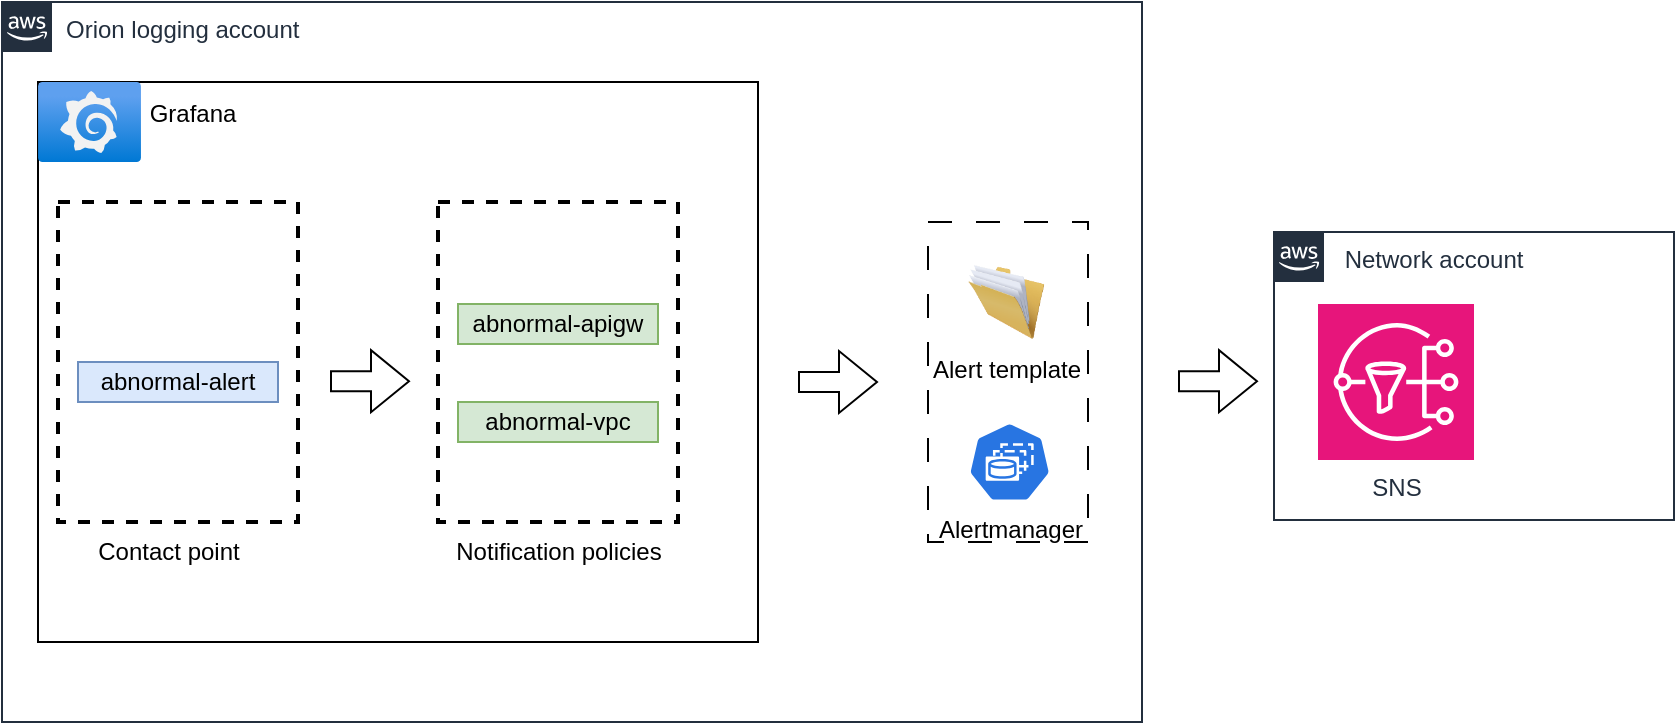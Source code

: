 <mxfile version="24.8.2" pages="2">
  <diagram name="第 1 页" id="bHe5YImh7ez7wOxQgxW9">
    <mxGraphModel dx="1038" dy="928" grid="0" gridSize="10" guides="1" tooltips="1" connect="1" arrows="1" fold="1" page="1" pageScale="1" pageWidth="1169" pageHeight="827" math="0" shadow="0">
      <root>
        <mxCell id="0" />
        <mxCell id="1" parent="0" />
        <mxCell id="HK45Kl5_RAtIdjN0a8UV-14" value="" style="rounded=0;whiteSpace=wrap;html=1;fillColor=none;dashed=1;strokeWidth=2;" vertex="1" parent="1">
          <mxGeometry x="42" y="117" width="120" height="160" as="geometry" />
        </mxCell>
        <mxCell id="HK45Kl5_RAtIdjN0a8UV-4" value="" style="rounded=0;whiteSpace=wrap;html=1;fillColor=none;" vertex="1" parent="1">
          <mxGeometry x="32" y="57" width="360" height="280" as="geometry" />
        </mxCell>
        <mxCell id="HK45Kl5_RAtIdjN0a8UV-3" value="" style="image;aspect=fixed;html=1;points=[];align=center;fontSize=12;image=img/lib/azure2/other/Grafana.svg;" vertex="1" parent="1">
          <mxGeometry x="32" y="57" width="51.52" height="40" as="geometry" />
        </mxCell>
        <mxCell id="HK45Kl5_RAtIdjN0a8UV-10" value="" style="shape=flexArrow;endArrow=classic;html=1;rounded=0;" edge="1" parent="1">
          <mxGeometry width="50" height="50" relative="1" as="geometry">
            <mxPoint x="602" y="206.6" as="sourcePoint" />
            <mxPoint x="642" y="206.6" as="targetPoint" />
          </mxGeometry>
        </mxCell>
        <mxCell id="HK45Kl5_RAtIdjN0a8UV-12" value="abnormal-alert" style="rounded=0;whiteSpace=wrap;html=1;fillColor=#dae8fc;strokeColor=#6c8ebf;" vertex="1" parent="1">
          <mxGeometry x="52" y="197" width="100" height="20" as="geometry" />
        </mxCell>
        <mxCell id="HK45Kl5_RAtIdjN0a8UV-15" value="Contact point" style="text;html=1;align=center;verticalAlign=middle;resizable=0;points=[];autosize=1;strokeColor=none;fillColor=none;" vertex="1" parent="1">
          <mxGeometry x="52" y="277" width="90" height="30" as="geometry" />
        </mxCell>
        <mxCell id="HK45Kl5_RAtIdjN0a8UV-16" value="" style="rounded=0;whiteSpace=wrap;html=1;fillColor=none;dashed=1;strokeWidth=2;" vertex="1" parent="1">
          <mxGeometry x="232" y="117" width="120" height="160" as="geometry" />
        </mxCell>
        <mxCell id="HK45Kl5_RAtIdjN0a8UV-17" value="Notification policies" style="text;html=1;align=center;verticalAlign=middle;resizable=0;points=[];autosize=1;strokeColor=none;fillColor=none;" vertex="1" parent="1">
          <mxGeometry x="227" y="277" width="130" height="30" as="geometry" />
        </mxCell>
        <mxCell id="HK45Kl5_RAtIdjN0a8UV-18" value="" style="shape=flexArrow;endArrow=classic;html=1;rounded=0;" edge="1" parent="1">
          <mxGeometry width="50" height="50" relative="1" as="geometry">
            <mxPoint x="178" y="206.6" as="sourcePoint" />
            <mxPoint x="218" y="206.6" as="targetPoint" />
          </mxGeometry>
        </mxCell>
        <mxCell id="HK45Kl5_RAtIdjN0a8UV-19" value="SNS" style="sketch=0;points=[[0,0,0],[0.25,0,0],[0.5,0,0],[0.75,0,0],[1,0,0],[0,1,0],[0.25,1,0],[0.5,1,0],[0.75,1,0],[1,1,0],[0,0.25,0],[0,0.5,0],[0,0.75,0],[1,0.25,0],[1,0.5,0],[1,0.75,0]];outlineConnect=0;fontColor=#232F3E;fillColor=#E7157B;strokeColor=#ffffff;dashed=0;verticalLabelPosition=bottom;verticalAlign=top;align=center;html=1;fontSize=12;fontStyle=0;aspect=fixed;shape=mxgraph.aws4.resourceIcon;resIcon=mxgraph.aws4.sns;" vertex="1" parent="1">
          <mxGeometry x="672" y="168" width="78" height="78" as="geometry" />
        </mxCell>
        <mxCell id="HK45Kl5_RAtIdjN0a8UV-20" value="&amp;nbsp;Network account" style="points=[[0,0],[0.25,0],[0.5,0],[0.75,0],[1,0],[1,0.25],[1,0.5],[1,0.75],[1,1],[0.75,1],[0.5,1],[0.25,1],[0,1],[0,0.75],[0,0.5],[0,0.25]];outlineConnect=0;gradientColor=none;html=1;whiteSpace=wrap;fontSize=12;fontStyle=0;container=1;pointerEvents=0;collapsible=0;recursiveResize=0;shape=mxgraph.aws4.group;grIcon=mxgraph.aws4.group_aws_cloud_alt;strokeColor=#232F3E;fillColor=none;verticalAlign=top;align=left;spacingLeft=30;fontColor=#232F3E;dashed=0;" vertex="1" parent="1">
          <mxGeometry x="650" y="132" width="200" height="144" as="geometry" />
        </mxCell>
        <mxCell id="HK45Kl5_RAtIdjN0a8UV-21" value="Orion logging account" style="points=[[0,0],[0.25,0],[0.5,0],[0.75,0],[1,0],[1,0.25],[1,0.5],[1,0.75],[1,1],[0.75,1],[0.5,1],[0.25,1],[0,1],[0,0.75],[0,0.5],[0,0.25]];outlineConnect=0;gradientColor=none;html=1;whiteSpace=wrap;fontSize=12;fontStyle=0;container=1;pointerEvents=0;collapsible=0;recursiveResize=0;shape=mxgraph.aws4.group;grIcon=mxgraph.aws4.group_aws_cloud_alt;strokeColor=#232F3E;fillColor=none;verticalAlign=top;align=left;spacingLeft=30;fontColor=#232F3E;dashed=0;" vertex="1" parent="1">
          <mxGeometry x="14" y="17" width="570" height="360" as="geometry" />
        </mxCell>
        <mxCell id="HK45Kl5_RAtIdjN0a8UV-8" value="" style="rounded=0;whiteSpace=wrap;html=1;fillColor=none;dashed=1;dashPattern=12 12;" vertex="1" parent="HK45Kl5_RAtIdjN0a8UV-21">
          <mxGeometry x="463" y="110" width="80" height="160" as="geometry" />
        </mxCell>
        <mxCell id="HK45Kl5_RAtIdjN0a8UV-6" value="Alertmanager" style="aspect=fixed;sketch=0;html=1;dashed=0;whitespace=wrap;verticalLabelPosition=bottom;verticalAlign=top;fillColor=#2875E2;strokeColor=#ffffff;points=[[0.005,0.63,0],[0.1,0.2,0],[0.9,0.2,0],[0.5,0,0],[0.995,0.63,0],[0.72,0.99,0],[0.5,1,0],[0.28,0.99,0]];shape=mxgraph.kubernetes.icon2;prIcon=sts" vertex="1" parent="HK45Kl5_RAtIdjN0a8UV-21">
          <mxGeometry x="483" y="210" width="41.67" height="40" as="geometry" />
        </mxCell>
        <mxCell id="HK45Kl5_RAtIdjN0a8UV-7" value="Alert template" style="image;html=1;image=img/lib/clip_art/general/Full_Folder_128x128.png" vertex="1" parent="HK45Kl5_RAtIdjN0a8UV-21">
          <mxGeometry x="483" y="130" width="38.33" height="40" as="geometry" />
        </mxCell>
        <mxCell id="HK45Kl5_RAtIdjN0a8UV-9" value="" style="shape=flexArrow;endArrow=classic;html=1;rounded=0;" edge="1" parent="HK45Kl5_RAtIdjN0a8UV-21">
          <mxGeometry width="50" height="50" relative="1" as="geometry">
            <mxPoint x="398" y="190" as="sourcePoint" />
            <mxPoint x="438" y="190" as="targetPoint" />
          </mxGeometry>
        </mxCell>
        <mxCell id="HK45Kl5_RAtIdjN0a8UV-23" value="abnormal-vpc" style="rounded=0;whiteSpace=wrap;html=1;fillColor=#d5e8d4;strokeColor=#82b366;" vertex="1" parent="HK45Kl5_RAtIdjN0a8UV-21">
          <mxGeometry x="228" y="200" width="100" height="20" as="geometry" />
        </mxCell>
        <mxCell id="HK45Kl5_RAtIdjN0a8UV-11" value="Grafana" style="text;html=1;align=center;verticalAlign=middle;resizable=0;points=[];autosize=1;strokeColor=none;fillColor=none;" vertex="1" parent="HK45Kl5_RAtIdjN0a8UV-21">
          <mxGeometry x="60" y="41" width="70" height="30" as="geometry" />
        </mxCell>
        <mxCell id="HK45Kl5_RAtIdjN0a8UV-22" value="abnormal-apigw" style="rounded=0;whiteSpace=wrap;html=1;fillColor=#d5e8d4;strokeColor=#82b366;" vertex="1" parent="1">
          <mxGeometry x="242" y="168" width="100" height="20" as="geometry" />
        </mxCell>
      </root>
    </mxGraphModel>
  </diagram>
  <diagram id="vI1YSkzat5P6jRGyHJiB" name="cll_tgw">
    <mxGraphModel dx="928" dy="831" grid="1" gridSize="10" guides="1" tooltips="1" connect="1" arrows="1" fold="1" page="1" pageScale="1" pageWidth="1169" pageHeight="827" math="0" shadow="0">
      <root>
        <mxCell id="0" />
        <mxCell id="1" parent="0" />
        <mxCell id="sHTxUgN6t5W63TK-1FjR-29" style="edgeStyle=none;curved=0;rounded=1;orthogonalLoop=1;jettySize=auto;html=1;exitX=1;exitY=0.5;exitDx=0;exitDy=0;entryX=0.5;entryY=0;entryDx=0;entryDy=0;fontSize=12;startSize=8;endSize=8;startArrow=classic;startFill=1;fillColor=#ffe6cc;strokeColor=#000000;strokeWidth=2;" edge="1" parent="1" source="sHTxUgN6t5W63TK-1FjR-24" target="sHTxUgN6t5W63TK-1FjR-10">
          <mxGeometry relative="1" as="geometry">
            <Array as="points">
              <mxPoint x="465" y="405" />
            </Array>
          </mxGeometry>
        </mxCell>
        <mxCell id="sHTxUgN6t5W63TK-1FjR-24" value="" style="rounded=0;whiteSpace=wrap;html=1;" vertex="1" parent="1">
          <mxGeometry x="300" y="370" width="140" height="70" as="geometry" />
        </mxCell>
        <mxCell id="sHTxUgN6t5W63TK-1FjR-1" value="AWS Cloud cn-north-1" style="points=[[0,0],[0.25,0],[0.5,0],[0.75,0],[1,0],[1,0.25],[1,0.5],[1,0.75],[1,1],[0.75,1],[0.5,1],[0.25,1],[0,1],[0,0.75],[0,0.5],[0,0.25]];outlineConnect=0;gradientColor=none;html=1;whiteSpace=wrap;fontSize=12;fontStyle=0;container=1;pointerEvents=0;collapsible=0;recursiveResize=0;shape=mxgraph.aws4.group;grIcon=mxgraph.aws4.group_aws_cloud_alt;strokeColor=#232F3E;fillColor=none;verticalAlign=top;align=left;spacingLeft=30;fontColor=#232F3E;dashed=0;" vertex="1" parent="1">
          <mxGeometry x="40" y="160" width="200" height="480" as="geometry" />
        </mxCell>
        <mxCell id="sHTxUgN6t5W63TK-1FjR-14" value="VPC" style="points=[[0,0],[0.25,0],[0.5,0],[0.75,0],[1,0],[1,0.25],[1,0.5],[1,0.75],[1,1],[0.75,1],[0.5,1],[0.25,1],[0,1],[0,0.75],[0,0.5],[0,0.25]];outlineConnect=0;gradientColor=none;html=1;whiteSpace=wrap;fontSize=12;fontStyle=0;container=1;pointerEvents=0;collapsible=0;recursiveResize=0;shape=mxgraph.aws4.group;grIcon=mxgraph.aws4.group_vpc2;strokeColor=#8C4FFF;fillColor=none;verticalAlign=top;align=left;spacingLeft=30;fontColor=#AAB7B8;dashed=0;" vertex="1" parent="sHTxUgN6t5W63TK-1FjR-1">
          <mxGeometry x="35" y="330" width="130" height="130" as="geometry" />
        </mxCell>
        <mxCell id="sHTxUgN6t5W63TK-1FjR-62" value="EKS" style="sketch=0;points=[[0,0,0],[0.25,0,0],[0.5,0,0],[0.75,0,0],[1,0,0],[0,1,0],[0.25,1,0],[0.5,1,0],[0.75,1,0],[1,1,0],[0,0.25,0],[0,0.5,0],[0,0.75,0],[1,0.25,0],[1,0.5,0],[1,0.75,0]];outlineConnect=0;fontColor=#232F3E;fillColor=#ED7100;strokeColor=#ffffff;dashed=0;verticalLabelPosition=bottom;verticalAlign=top;align=center;html=1;fontSize=12;fontStyle=0;aspect=fixed;shape=mxgraph.aws4.resourceIcon;resIcon=mxgraph.aws4.eks;" vertex="1" parent="sHTxUgN6t5W63TK-1FjR-14">
          <mxGeometry x="45.5" y="50" width="39" height="39" as="geometry" />
        </mxCell>
        <mxCell id="sHTxUgN6t5W63TK-1FjR-15" value="VPC" style="points=[[0,0],[0.25,0],[0.5,0],[0.75,0],[1,0],[1,0.25],[1,0.5],[1,0.75],[1,1],[0.75,1],[0.5,1],[0.25,1],[0,1],[0,0.75],[0,0.5],[0,0.25]];outlineConnect=0;gradientColor=none;html=1;whiteSpace=wrap;fontSize=12;fontStyle=0;container=1;pointerEvents=0;collapsible=0;recursiveResize=0;shape=mxgraph.aws4.group;grIcon=mxgraph.aws4.group_vpc2;strokeColor=#8C4FFF;fillColor=none;verticalAlign=top;align=left;spacingLeft=30;fontColor=#AAB7B8;dashed=0;" vertex="1" parent="sHTxUgN6t5W63TK-1FjR-1">
          <mxGeometry x="35" y="180" width="130" height="130" as="geometry" />
        </mxCell>
        <mxCell id="sHTxUgN6t5W63TK-1FjR-61" value="EKS" style="sketch=0;points=[[0,0,0],[0.25,0,0],[0.5,0,0],[0.75,0,0],[1,0,0],[0,1,0],[0.25,1,0],[0.5,1,0],[0.75,1,0],[1,1,0],[0,0.25,0],[0,0.5,0],[0,0.75,0],[1,0.25,0],[1,0.5,0],[1,0.75,0]];outlineConnect=0;fontColor=#232F3E;fillColor=#ED7100;strokeColor=#ffffff;dashed=0;verticalLabelPosition=bottom;verticalAlign=top;align=center;html=1;fontSize=12;fontStyle=0;aspect=fixed;shape=mxgraph.aws4.resourceIcon;resIcon=mxgraph.aws4.eks;" vertex="1" parent="sHTxUgN6t5W63TK-1FjR-15">
          <mxGeometry x="45.5" y="45.5" width="39" height="39" as="geometry" />
        </mxCell>
        <mxCell id="sHTxUgN6t5W63TK-1FjR-16" value="VPC" style="points=[[0,0],[0.25,0],[0.5,0],[0.75,0],[1,0],[1,0.25],[1,0.5],[1,0.75],[1,1],[0.75,1],[0.5,1],[0.25,1],[0,1],[0,0.75],[0,0.5],[0,0.25]];outlineConnect=0;gradientColor=none;html=1;whiteSpace=wrap;fontSize=12;fontStyle=0;container=1;pointerEvents=0;collapsible=0;recursiveResize=0;shape=mxgraph.aws4.group;grIcon=mxgraph.aws4.group_vpc2;strokeColor=#8C4FFF;fillColor=none;verticalAlign=top;align=left;spacingLeft=30;fontColor=#AAB7B8;dashed=0;" vertex="1" parent="sHTxUgN6t5W63TK-1FjR-1">
          <mxGeometry x="35" y="30" width="130" height="130" as="geometry" />
        </mxCell>
        <mxCell id="sHTxUgN6t5W63TK-1FjR-59" value="EKS" style="sketch=0;points=[[0,0,0],[0.25,0,0],[0.5,0,0],[0.75,0,0],[1,0,0],[0,1,0],[0.25,1,0],[0.5,1,0],[0.75,1,0],[1,1,0],[0,0.25,0],[0,0.5,0],[0,0.75,0],[1,0.25,0],[1,0.5,0],[1,0.75,0]];outlineConnect=0;fontColor=#232F3E;fillColor=#ED7100;strokeColor=#ffffff;dashed=0;verticalLabelPosition=bottom;verticalAlign=top;align=center;html=1;fontSize=12;fontStyle=0;aspect=fixed;shape=mxgraph.aws4.resourceIcon;resIcon=mxgraph.aws4.eks;" vertex="1" parent="sHTxUgN6t5W63TK-1FjR-16">
          <mxGeometry x="15" y="45.5" width="39" height="39" as="geometry" />
        </mxCell>
        <mxCell id="sHTxUgN6t5W63TK-1FjR-60" value="&lt;font style=&quot;font-size: 9px;&quot;&gt;EKS Connector&lt;/font&gt;" style="sketch=0;points=[[0,0,0],[0.25,0,0],[0.5,0,0],[0.75,0,0],[1,0,0],[0,1,0],[0.25,1,0],[0.5,1,0],[0.75,1,0],[1,1,0],[0,0.25,0],[0,0.5,0],[0,0.75,0],[1,0.25,0],[1,0.5,0],[1,0.75,0]];outlineConnect=0;fontColor=#232F3E;fillColor=#ED7100;strokeColor=#ffffff;dashed=0;verticalLabelPosition=bottom;verticalAlign=top;align=center;html=1;fontSize=12;fontStyle=0;aspect=fixed;shape=mxgraph.aws4.resourceIcon;resIcon=mxgraph.aws4.eks_cloud;" vertex="1" parent="sHTxUgN6t5W63TK-1FjR-16">
          <mxGeometry x="75" y="45.5" width="39" height="39" as="geometry" />
        </mxCell>
        <mxCell id="sHTxUgN6t5W63TK-1FjR-35" style="edgeStyle=none;curved=0;rounded=1;orthogonalLoop=1;jettySize=auto;html=1;exitX=0;exitY=0.5;exitDx=0;exitDy=0;entryX=0.5;entryY=1;entryDx=0;entryDy=0;fontSize=12;startSize=8;endSize=8;fillColor=#ffe6cc;strokeColor=#000000;strokeWidth=2;" edge="1" parent="1" source="sHTxUgN6t5W63TK-1FjR-2" target="sHTxUgN6t5W63TK-1FjR-10">
          <mxGeometry relative="1" as="geometry">
            <Array as="points">
              <mxPoint x="465" y="813" />
            </Array>
          </mxGeometry>
        </mxCell>
        <mxCell id="sHTxUgN6t5W63TK-1FjR-2" value="企业IDC" style="points=[[0,0],[0.25,0],[0.5,0],[0.75,0],[1,0],[1,0.25],[1,0.5],[1,0.75],[1,1],[0.75,1],[0.5,1],[0.25,1],[0,1],[0,0.75],[0,0.5],[0,0.25]];outlineConnect=0;gradientColor=none;html=1;whiteSpace=wrap;fontSize=12;fontStyle=0;container=1;pointerEvents=0;collapsible=0;recursiveResize=0;shape=mxgraph.aws4.group;grIcon=mxgraph.aws4.group_on_premise;strokeColor=#7D8998;fillColor=none;verticalAlign=top;align=left;spacingLeft=30;fontColor=#5A6C86;dashed=0;" vertex="1" parent="1">
          <mxGeometry x="680" y="750" width="130" height="125" as="geometry" />
        </mxCell>
        <mxCell id="sHTxUgN6t5W63TK-1FjR-4" style="edgeStyle=none;curved=1;rounded=0;orthogonalLoop=1;jettySize=auto;html=1;exitX=0.5;exitY=1;exitDx=0;exitDy=0;fontSize=12;startSize=8;endSize=8;" edge="1" parent="1" source="sHTxUgN6t5W63TK-1FjR-2" target="sHTxUgN6t5W63TK-1FjR-2">
          <mxGeometry relative="1" as="geometry" />
        </mxCell>
        <mxCell id="sHTxUgN6t5W63TK-1FjR-39" style="edgeStyle=none;curved=1;rounded=0;orthogonalLoop=1;jettySize=auto;html=1;fontSize=12;startSize=8;endSize=8;fillColor=#d5e8d4;strokeColor=#82b366;strokeWidth=2;" edge="1" parent="1" source="sHTxUgN6t5W63TK-1FjR-5">
          <mxGeometry relative="1" as="geometry">
            <mxPoint x="520" y="179.918" as="targetPoint" />
          </mxGeometry>
        </mxCell>
        <mxCell id="sHTxUgN6t5W63TK-1FjR-5" value="边端汇聚" style="points=[[0,0],[0.25,0],[0.5,0],[0.75,0],[1,0],[1,0.25],[1,0.5],[1,0.75],[1,1],[0.75,1],[0.5,1],[0.25,1],[0,1],[0,0.75],[0,0.5],[0,0.25]];outlineConnect=0;gradientColor=none;html=1;whiteSpace=wrap;fontSize=12;fontStyle=0;container=1;pointerEvents=0;collapsible=0;recursiveResize=0;shape=mxgraph.aws4.group;grIcon=mxgraph.aws4.group_on_premise;strokeColor=#7D8998;fillColor=none;verticalAlign=top;align=left;spacingLeft=30;fontColor=#5A6C86;dashed=0;" vertex="1" parent="1">
          <mxGeometry x="680" y="119" width="130" height="120" as="geometry" />
        </mxCell>
        <mxCell id="sHTxUgN6t5W63TK-1FjR-6" value="Office branch 1&amp;nbsp;" style="points=[[0,0],[0.25,0],[0.5,0],[0.75,0],[1,0],[1,0.25],[1,0.5],[1,0.75],[1,1],[0.75,1],[0.5,1],[0.25,1],[0,1],[0,0.75],[0,0.5],[0,0.25]];outlineConnect=0;gradientColor=none;html=1;whiteSpace=wrap;fontSize=12;fontStyle=0;container=1;pointerEvents=0;collapsible=0;recursiveResize=0;shape=mxgraph.aws4.group;grIcon=mxgraph.aws4.group_on_premise;strokeColor=#7D8998;fillColor=none;verticalAlign=top;align=left;spacingLeft=30;fontColor=#5A6C86;dashed=0;" vertex="1" parent="1">
          <mxGeometry x="680" y="271" width="130" height="120" as="geometry" />
        </mxCell>
        <mxCell id="sHTxUgN6t5W63TK-1FjR-33" value="小" style="text;html=1;align=center;verticalAlign=middle;resizable=0;points=[];autosize=1;strokeColor=none;fillColor=none;fontSize=16;" vertex="1" parent="sHTxUgN6t5W63TK-1FjR-6">
          <mxGeometry x="45" y="90" width="40" height="30" as="geometry" />
        </mxCell>
        <mxCell id="sHTxUgN6t5W63TK-1FjR-11" style="edgeStyle=none;curved=0;rounded=1;orthogonalLoop=1;jettySize=auto;html=1;entryX=1;entryY=0.5;entryDx=0;entryDy=0;fontSize=12;startSize=8;endSize=8;fillColor=#ffe6cc;strokeColor=#000000;strokeWidth=2;" edge="1" parent="1" source="sHTxUgN6t5W63TK-1FjR-7" target="sHTxUgN6t5W63TK-1FjR-10">
          <mxGeometry relative="1" as="geometry">
            <Array as="points">
              <mxPoint x="630" y="600" />
              <mxPoint x="580" y="655" />
            </Array>
          </mxGeometry>
        </mxCell>
        <mxCell id="sHTxUgN6t5W63TK-1FjR-7" value="Office branch 2" style="points=[[0,0],[0.25,0],[0.5,0],[0.75,0],[1,0],[1,0.25],[1,0.5],[1,0.75],[1,1],[0.75,1],[0.5,1],[0.25,1],[0,1],[0,0.75],[0,0.5],[0,0.25]];outlineConnect=0;gradientColor=none;html=1;whiteSpace=wrap;fontSize=12;fontStyle=0;container=1;pointerEvents=0;collapsible=0;recursiveResize=0;shape=mxgraph.aws4.group;grIcon=mxgraph.aws4.group_on_premise;strokeColor=#7D8998;fillColor=none;verticalAlign=top;align=left;spacingLeft=30;fontColor=#5A6C86;dashed=0;" vertex="1" parent="1">
          <mxGeometry x="680" y="434" width="130" height="120" as="geometry" />
        </mxCell>
        <mxCell id="sHTxUgN6t5W63TK-1FjR-31" value="大区" style="text;html=1;align=center;verticalAlign=middle;resizable=0;points=[];autosize=1;strokeColor=none;fillColor=none;fontSize=16;" vertex="1" parent="sHTxUgN6t5W63TK-1FjR-7">
          <mxGeometry x="35" y="90" width="60" height="30" as="geometry" />
        </mxCell>
        <mxCell id="sHTxUgN6t5W63TK-1FjR-12" style="edgeStyle=none;curved=1;rounded=0;orthogonalLoop=1;jettySize=auto;html=1;fontSize=12;startSize=8;endSize=8;entryX=1;entryY=0.5;entryDx=0;entryDy=0;fillColor=#ffe6cc;strokeColor=#000000;strokeWidth=2;" edge="1" parent="1" source="sHTxUgN6t5W63TK-1FjR-8" target="sHTxUgN6t5W63TK-1FjR-10">
          <mxGeometry relative="1" as="geometry">
            <mxPoint x="530" y="650" as="targetPoint" />
          </mxGeometry>
        </mxCell>
        <mxCell id="sHTxUgN6t5W63TK-1FjR-8" value="Office branch 3" style="points=[[0,0],[0.25,0],[0.5,0],[0.75,0],[1,0],[1,0.25],[1,0.5],[1,0.75],[1,1],[0.75,1],[0.5,1],[0.25,1],[0,1],[0,0.75],[0,0.5],[0,0.25]];outlineConnect=0;gradientColor=none;html=1;whiteSpace=wrap;fontSize=12;fontStyle=0;container=1;pointerEvents=0;collapsible=0;recursiveResize=0;shape=mxgraph.aws4.group;grIcon=mxgraph.aws4.group_on_premise;strokeColor=#7D8998;fillColor=none;verticalAlign=top;align=left;spacingLeft=30;fontColor=#5A6C86;dashed=0;" vertex="1" parent="1">
          <mxGeometry x="680" y="594" width="130" height="120" as="geometry" />
        </mxCell>
        <mxCell id="sHTxUgN6t5W63TK-1FjR-32" value="区域" style="text;html=1;align=center;verticalAlign=middle;resizable=0;points=[];autosize=1;strokeColor=none;fillColor=none;fontSize=16;" vertex="1" parent="sHTxUgN6t5W63TK-1FjR-8">
          <mxGeometry x="35" y="90" width="60" height="30" as="geometry" />
        </mxCell>
        <mxCell id="sHTxUgN6t5W63TK-1FjR-10" value="运营商机房" style="points=[[0,0],[0.25,0],[0.5,0],[0.75,0],[1,0],[1,0.25],[1,0.5],[1,0.75],[1,1],[0.75,1],[0.5,1],[0.25,1],[0,1],[0,0.75],[0,0.5],[0,0.25]];outlineConnect=0;gradientColor=none;html=1;whiteSpace=wrap;fontSize=12;fontStyle=0;container=1;pointerEvents=0;collapsible=0;recursiveResize=0;shape=mxgraph.aws4.group;grIcon=mxgraph.aws4.group_aws_cloud;strokeColor=#232F3E;fillColor=none;verticalAlign=top;align=left;spacingLeft=30;fontColor=#232F3E;dashed=0;" vertex="1" parent="1">
          <mxGeometry x="400" y="590" width="130" height="130" as="geometry" />
        </mxCell>
        <mxCell id="sHTxUgN6t5W63TK-1FjR-58" value="专线" style="text;html=1;align=center;verticalAlign=middle;resizable=0;points=[];autosize=1;strokeColor=none;fillColor=none;fontSize=16;" vertex="1" parent="sHTxUgN6t5W63TK-1FjR-10">
          <mxGeometry x="35" y="51" width="60" height="30" as="geometry" />
        </mxCell>
        <mxCell id="sHTxUgN6t5W63TK-1FjR-17" value="" style="sketch=0;points=[[0,0,0],[0.25,0,0],[0.5,0,0],[0.75,0,0],[1,0,0],[0,1,0],[0.25,1,0],[0.5,1,0],[0.75,1,0],[1,1,0],[0,0.25,0],[0,0.5,0],[0,0.75,0],[1,0.25,0],[1,0.5,0],[1,0.75,0]];outlineConnect=0;fontColor=#232F3E;fillColor=#8C4FFF;strokeColor=#ffffff;dashed=0;verticalLabelPosition=bottom;verticalAlign=top;align=center;html=1;fontSize=12;fontStyle=0;aspect=fixed;shape=mxgraph.aws4.resourceIcon;resIcon=mxgraph.aws4.transit_gateway;" vertex="1" parent="1">
          <mxGeometry x="320" y="385" width="40" height="40" as="geometry" />
        </mxCell>
        <mxCell id="sHTxUgN6t5W63TK-1FjR-22" value="" style="outlineConnect=0;dashed=0;verticalLabelPosition=bottom;verticalAlign=top;align=center;html=1;shape=mxgraph.aws3.vpc_peering;fillColor=#F58536;gradientColor=none;" vertex="1" parent="1">
          <mxGeometry x="380" y="385" width="40" height="40" as="geometry" />
        </mxCell>
        <mxCell id="sHTxUgN6t5W63TK-1FjR-23" value="/" style="text;html=1;align=center;verticalAlign=middle;resizable=0;points=[];autosize=1;strokeColor=none;fillColor=none;fontSize=16;" vertex="1" parent="1">
          <mxGeometry x="354" y="390" width="30" height="30" as="geometry" />
        </mxCell>
        <mxCell id="sHTxUgN6t5W63TK-1FjR-25" value="TGW/VGW" style="text;html=1;align=center;verticalAlign=middle;resizable=0;points=[];autosize=1;strokeColor=none;fillColor=none;fontSize=16;" vertex="1" parent="1">
          <mxGeometry x="319" y="440" width="100" height="30" as="geometry" />
        </mxCell>
        <mxCell id="sHTxUgN6t5W63TK-1FjR-26" style="edgeStyle=none;curved=0;rounded=1;orthogonalLoop=1;jettySize=auto;html=1;exitX=1;exitY=0.5;exitDx=0;exitDy=0;entryX=0.5;entryY=0;entryDx=0;entryDy=0;fontSize=12;startSize=8;endSize=8;fillColor=#ffe6cc;strokeColor=#000000;strokeWidth=2;" edge="1" parent="1" source="sHTxUgN6t5W63TK-1FjR-16" target="sHTxUgN6t5W63TK-1FjR-24">
          <mxGeometry relative="1" as="geometry">
            <Array as="points" />
          </mxGeometry>
        </mxCell>
        <mxCell id="sHTxUgN6t5W63TK-1FjR-27" style="edgeStyle=none;curved=1;rounded=0;orthogonalLoop=1;jettySize=auto;html=1;exitX=1;exitY=0.5;exitDx=0;exitDy=0;entryX=0;entryY=0.5;entryDx=0;entryDy=0;fontSize=12;startSize=8;endSize=8;fillColor=#ffe6cc;strokeColor=#000000;strokeWidth=2;" edge="1" parent="1" source="sHTxUgN6t5W63TK-1FjR-15" target="sHTxUgN6t5W63TK-1FjR-24">
          <mxGeometry relative="1" as="geometry" />
        </mxCell>
        <mxCell id="sHTxUgN6t5W63TK-1FjR-28" style="edgeStyle=none;curved=0;rounded=1;orthogonalLoop=1;jettySize=auto;html=1;exitX=1;exitY=0.5;exitDx=0;exitDy=0;entryX=0.5;entryY=1.067;entryDx=0;entryDy=0;entryPerimeter=0;fontSize=12;startSize=8;endSize=8;fillColor=#ffe6cc;strokeColor=#000000;strokeWidth=2;" edge="1" parent="1" source="sHTxUgN6t5W63TK-1FjR-14" target="sHTxUgN6t5W63TK-1FjR-25">
          <mxGeometry relative="1" as="geometry">
            <Array as="points">
              <mxPoint x="370" y="555" />
            </Array>
          </mxGeometry>
        </mxCell>
        <mxCell id="sHTxUgN6t5W63TK-1FjR-36" value="ALB" style="text;html=1;align=center;verticalAlign=middle;resizable=0;points=[];autosize=1;strokeColor=none;fillColor=none;fontSize=16;" vertex="1" parent="1">
          <mxGeometry x="475" y="209" width="50" height="30" as="geometry" />
        </mxCell>
        <mxCell id="sHTxUgN6t5W63TK-1FjR-40" style="edgeStyle=none;curved=0;rounded=1;orthogonalLoop=1;jettySize=auto;html=1;entryX=0.75;entryY=0;entryDx=0;entryDy=0;fontSize=12;startSize=8;endSize=8;fillColor=#d5e8d4;strokeColor=#82b366;strokeWidth=2;" edge="1" parent="1" target="sHTxUgN6t5W63TK-1FjR-24">
          <mxGeometry relative="1" as="geometry">
            <mxPoint x="480" y="180" as="sourcePoint" />
            <Array as="points">
              <mxPoint x="405" y="180" />
            </Array>
          </mxGeometry>
        </mxCell>
        <mxCell id="sHTxUgN6t5W63TK-1FjR-41" value="" style="sketch=0;outlineConnect=0;fontColor=#232F3E;gradientColor=none;fillColor=#8C4FFF;strokeColor=none;dashed=0;verticalLabelPosition=bottom;verticalAlign=top;align=center;html=1;fontSize=12;fontStyle=0;aspect=fixed;pointerEvents=1;shape=mxgraph.aws4.network_load_balancer;" vertex="1" parent="1">
          <mxGeometry x="480.5" y="160" width="39" height="39" as="geometry" />
        </mxCell>
        <mxCell id="sHTxUgN6t5W63TK-1FjR-45" style="edgeStyle=none;curved=0;rounded=1;orthogonalLoop=1;jettySize=auto;html=1;entryX=1;entryY=0.25;entryDx=0;entryDy=0;fontSize=12;startSize=8;endSize=8;dashed=1;dashPattern=8 8;startArrow=oval;startFill=1;fillColor=#f8cecc;strokeColor=#b85450;strokeWidth=2;" edge="1" parent="1" source="sHTxUgN6t5W63TK-1FjR-42" target="sHTxUgN6t5W63TK-1FjR-16">
          <mxGeometry relative="1" as="geometry">
            <Array as="points">
              <mxPoint x="369" y="223" />
            </Array>
          </mxGeometry>
        </mxCell>
        <mxCell id="sHTxUgN6t5W63TK-1FjR-42" value="" style="sketch=0;points=[[0,0,0],[0.25,0,0],[0.5,0,0],[0.75,0,0],[1,0,0],[0,1,0],[0.25,1,0],[0.5,1,0],[0.75,1,0],[1,1,0],[0,0.25,0],[0,0.5,0],[0,0.75,0],[1,0.25,0],[1,0.5,0],[1,0.75,0]];outlineConnect=0;fontColor=#232F3E;fillColor=#ED7100;strokeColor=#ffffff;dashed=0;verticalLabelPosition=bottom;verticalAlign=top;align=center;html=1;fontSize=12;fontStyle=0;aspect=fixed;shape=mxgraph.aws4.resourceIcon;resIcon=mxgraph.aws4.lightsail;" vertex="1" parent="1">
          <mxGeometry x="349" y="280" width="40" height="40" as="geometry" />
        </mxCell>
        <mxCell id="sHTxUgN6t5W63TK-1FjR-43" style="edgeStyle=none;curved=1;rounded=0;orthogonalLoop=1;jettySize=auto;html=1;exitX=0;exitY=0.25;exitDx=0;exitDy=0;entryX=1;entryY=0.5;entryDx=0;entryDy=0;entryPerimeter=0;fontSize=12;startSize=8;endSize=8;dashed=1;startArrow=classic;startFill=1;endArrow=oval;endFill=1;dashPattern=8 8;fillColor=#f8cecc;strokeColor=#b85450;strokeWidth=2;" edge="1" parent="1" source="sHTxUgN6t5W63TK-1FjR-6" target="sHTxUgN6t5W63TK-1FjR-42">
          <mxGeometry relative="1" as="geometry" />
        </mxCell>
        <mxCell id="sHTxUgN6t5W63TK-1FjR-48" style="edgeStyle=none;curved=1;rounded=0;orthogonalLoop=1;jettySize=auto;html=1;entryX=1;entryY=0.25;entryDx=0;entryDy=0;fontSize=12;startSize=8;endSize=8;strokeWidth=2;" edge="1" parent="1" source="sHTxUgN6t5W63TK-1FjR-46" target="sHTxUgN6t5W63TK-1FjR-24">
          <mxGeometry relative="1" as="geometry" />
        </mxCell>
        <mxCell id="sHTxUgN6t5W63TK-1FjR-46" value="" style="sketch=0;points=[[0,0,0],[0.25,0,0],[0.5,0,0],[0.75,0,0],[1,0,0],[0,1,0],[0.25,1,0],[0.5,1,0],[0.75,1,0],[1,1,0],[0,0.25,0],[0,0.5,0],[0,0.75,0],[1,0.25,0],[1,0.5,0],[1,0.75,0]];outlineConnect=0;fontColor=#232F3E;fillColor=#8C4FFF;strokeColor=#ffffff;dashed=0;verticalLabelPosition=bottom;verticalAlign=top;align=center;html=1;fontSize=12;fontStyle=0;aspect=fixed;shape=mxgraph.aws4.resourceIcon;resIcon=mxgraph.aws4.direct_connect;" vertex="1" parent="1">
          <mxGeometry x="519.5" y="367" width="44" height="44" as="geometry" />
        </mxCell>
        <mxCell id="sHTxUgN6t5W63TK-1FjR-47" style="edgeStyle=none;curved=0;rounded=1;orthogonalLoop=1;jettySize=auto;html=1;exitX=0;exitY=0.5;exitDx=0;exitDy=0;entryX=0.5;entryY=1;entryDx=0;entryDy=0;entryPerimeter=0;fontSize=12;startSize=8;endSize=8;strokeWidth=2;" edge="1" parent="1" source="sHTxUgN6t5W63TK-1FjR-7" target="sHTxUgN6t5W63TK-1FjR-46">
          <mxGeometry relative="1" as="geometry">
            <Array as="points">
              <mxPoint x="620" y="490" />
              <mxPoint x="542" y="490" />
            </Array>
          </mxGeometry>
        </mxCell>
        <mxCell id="sHTxUgN6t5W63TK-1FjR-49" value="原始线路 1" style="text;html=1;align=center;verticalAlign=middle;resizable=0;points=[];autosize=1;strokeColor=none;fillColor=none;fontSize=16;" vertex="1" parent="1">
          <mxGeometry x="550" y="450" width="100" height="30" as="geometry" />
        </mxCell>
        <mxCell id="sHTxUgN6t5W63TK-1FjR-50" value="原始线路 2" style="text;html=1;align=center;verticalAlign=middle;resizable=0;points=[];autosize=1;strokeColor=none;fillColor=none;fontSize=16;" vertex="1" parent="1">
          <mxGeometry x="463.5" y="510" width="100" height="30" as="geometry" />
        </mxCell>
        <mxCell id="sHTxUgN6t5W63TK-1FjR-51" value="存在风险线路 1" style="text;html=1;align=center;verticalAlign=middle;resizable=0;points=[];autosize=1;strokeColor=none;fillColor=none;fontSize=16;" vertex="1" parent="1">
          <mxGeometry x="535" y="150" width="130" height="30" as="geometry" />
        </mxCell>
        <mxCell id="sHTxUgN6t5W63TK-1FjR-52" value="存在风险线路 2" style="text;html=1;align=center;verticalAlign=middle;resizable=0;points=[];autosize=1;strokeColor=none;fillColor=none;fontSize=16;" vertex="1" parent="1">
          <mxGeometry x="476.5" y="271" width="130" height="30" as="geometry" />
        </mxCell>
      </root>
    </mxGraphModel>
  </diagram>
</mxfile>

